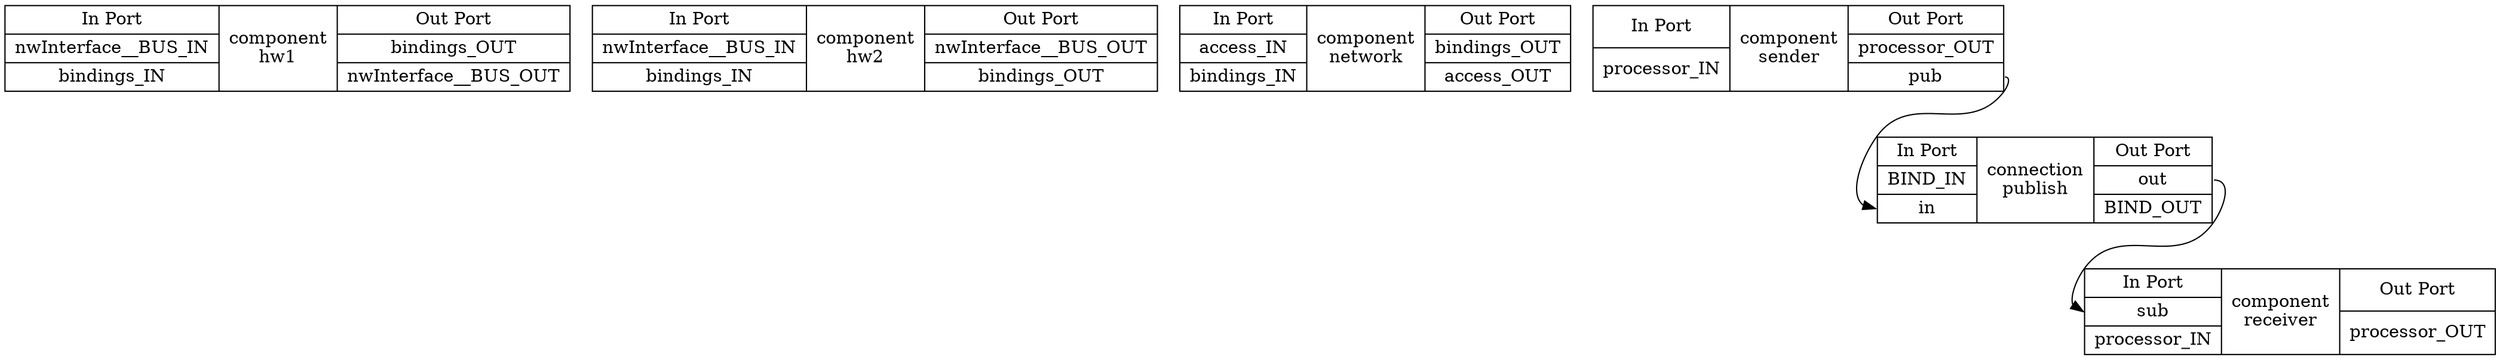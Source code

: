 digraph "component:$$AWAS#Communication_impl3_Instance" {

  rankdir=TB

   "component:$$AWAS$Communication_impl3_Instance#hw1" [label="{In Port|<nwInterface__BUS_IN>nwInterface__BUS_IN|<bindings_IN>bindings_IN} |component\nhw1|{Out Port|<bindings_OUT>bindings_OUT|<nwInterface__BUS_OUT>nwInterface__BUS_OUT} ",  shape="record"] 
   "component:$$AWAS$Communication_impl3_Instance#hw2" [label="{In Port|<nwInterface__BUS_IN>nwInterface__BUS_IN|<bindings_IN>bindings_IN} |component\nhw2|{Out Port|<nwInterface__BUS_OUT>nwInterface__BUS_OUT|<bindings_OUT>bindings_OUT} ",  shape="record"] 
   "component:$$AWAS$Communication_impl3_Instance#network" [label="{In Port|<access_IN>access_IN|<bindings_IN>bindings_IN} |component\nnetwork|{Out Port|<bindings_OUT>bindings_OUT|<access_OUT>access_OUT} ",  shape="record"] 
   "component:$$AWAS$Communication_impl3_Instance#receiver" [label="{In Port|<sub>sub|<processor_IN>processor_IN} |component\nreceiver|{Out Port|<processor_OUT>processor_OUT} ",  shape="record"] 
   "component:$$AWAS$Communication_impl3_Instance#sender" [label="{In Port|<processor_IN>processor_IN} |component\nsender|{Out Port|<processor_OUT>processor_OUT|<pub>pub} ",  shape="record"] 
   "connection:$$AWAS$Communication_impl3_Instance#publish" [label="{In Port|<BIND_IN>BIND_IN|<in>in} |connection\npublish|{Out Port|<out>out|<BIND_OUT>BIND_OUT} ",  shape="record"] 

   "component:$$AWAS$Communication_impl3_Instance#sender" -> "connection:$$AWAS$Communication_impl3_Instance#publish" [headport=in, tailport=pub] 
   "connection:$$AWAS$Communication_impl3_Instance#publish" -> "component:$$AWAS$Communication_impl3_Instance#receiver" [headport=sub, tailport=out] 

}